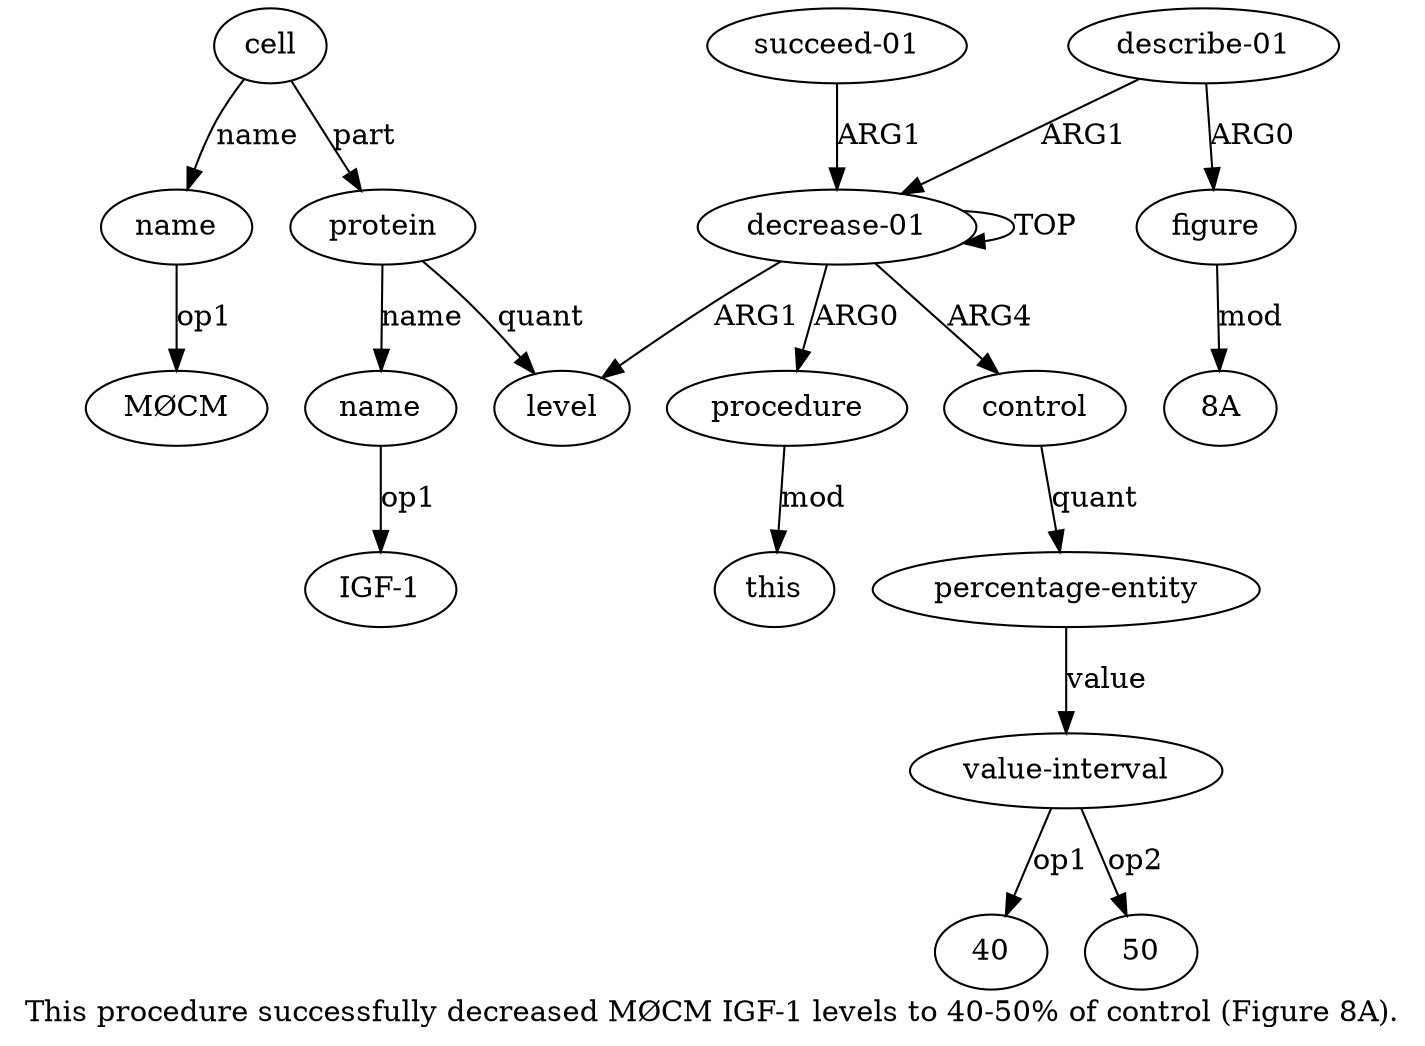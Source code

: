 digraph  {
	graph [label="This procedure successfully decreased MØCM IGF-1 levels to 40-50% of control (Figure 8A)."];
	node [label="\N"];
	"a7 MØCM"	 [color=black,
		gold_ind=-1,
		gold_label=MØCM,
		label=MØCM,
		test_ind=-1,
		test_label=MØCM];
	a11	 [color=black,
		gold_ind=11,
		gold_label="describe-01",
		label="describe-01",
		test_ind=11,
		test_label="describe-01"];
	a12	 [color=black,
		gold_ind=12,
		gold_label=figure,
		label=figure,
		test_ind=12,
		test_label=figure];
	a11 -> a12 [key=0,
	color=black,
	gold_label=ARG0,
	label=ARG0,
	test_label=ARG0];
a0 [color=black,
	gold_ind=0,
	gold_label="decrease-01",
	label="decrease-01",
	test_ind=0,
	test_label="decrease-01"];
a11 -> a0 [key=0,
color=black,
gold_label=ARG1,
label=ARG1,
test_label=ARG1];
a10 [color=black,
gold_ind=10,
gold_label="value-interval",
label="value-interval",
test_ind=10,
test_label="value-interval"];
"a10 40" [color=black,
gold_ind=-1,
gold_label=40,
label=40,
test_ind=-1,
test_label=40];
a10 -> "a10 40" [key=0,
color=black,
gold_label=op1,
label=op1,
test_label=op1];
"a10 50" [color=black,
gold_ind=-1,
gold_label=50,
label=50,
test_ind=-1,
test_label=50];
a10 -> "a10 50" [key=0,
color=black,
gold_label=op2,
label=op2,
test_label=op2];
a13 [color=black,
gold_ind=13,
gold_label="succeed-01",
label="succeed-01",
test_ind=13,
test_label="succeed-01"];
a13 -> a0 [key=0,
color=black,
gold_label=ARG1,
label=ARG1,
test_label=ARG1];
"a12 8A" [color=black,
gold_ind=-1,
gold_label="8A",
label="8A",
test_ind=-1,
test_label="8A"];
a12 -> "a12 8A" [key=0,
color=black,
gold_label=mod,
label=mod,
test_label=mod];
a1 [color=black,
gold_ind=1,
gold_label=procedure,
label=procedure,
test_ind=1,
test_label=procedure];
a2 [color=black,
gold_ind=2,
gold_label=this,
label=this,
test_ind=2,
test_label=this];
a1 -> a2 [key=0,
color=black,
gold_label=mod,
label=mod,
test_label=mod];
a0 -> a1 [key=0,
color=black,
gold_label=ARG0,
label=ARG0,
test_label=ARG0];
a0 -> a0 [key=0,
color=black,
gold_label=TOP,
label=TOP,
test_label=TOP];
a3 [color=black,
gold_ind=3,
gold_label=level,
label=level,
test_ind=3,
test_label=level];
a0 -> a3 [key=0,
color=black,
gold_label=ARG1,
label=ARG1,
test_label=ARG1];
a8 [color=black,
gold_ind=8,
gold_label=control,
label=control,
test_ind=8,
test_label=control];
a0 -> a8 [key=0,
color=black,
gold_label=ARG4,
label=ARG4,
test_label=ARG4];
a5 [color=black,
gold_ind=5,
gold_label=name,
label=name,
test_ind=5,
test_label=name];
"a5 IGF-1" [color=black,
gold_ind=-1,
gold_label="IGF-1",
label="IGF-1",
test_ind=-1,
test_label="IGF-1"];
a5 -> "a5 IGF-1" [key=0,
color=black,
gold_label=op1,
label=op1,
test_label=op1];
a4 [color=black,
gold_ind=4,
gold_label=protein,
label=protein,
test_ind=4,
test_label=protein];
a4 -> a3 [key=0,
color=black,
gold_label=quant,
label=quant,
test_label=quant];
a4 -> a5 [key=0,
color=black,
gold_label=name,
label=name,
test_label=name];
a7 [color=black,
gold_ind=7,
gold_label=name,
label=name,
test_ind=7,
test_label=name];
a7 -> "a7 MØCM" [key=0,
color=black,
gold_label=op1,
label=op1,
test_label=op1];
a6 [color=black,
gold_ind=6,
gold_label=cell,
label=cell,
test_ind=6,
test_label=cell];
a6 -> a4 [key=0,
color=black,
gold_label=part,
label=part,
test_label=part];
a6 -> a7 [key=0,
color=black,
gold_label=name,
label=name,
test_label=name];
a9 [color=black,
gold_ind=9,
gold_label="percentage-entity",
label="percentage-entity",
test_ind=9,
test_label="percentage-entity"];
a9 -> a10 [key=0,
color=black,
gold_label=value,
label=value,
test_label=value];
a8 -> a9 [key=0,
color=black,
gold_label=quant,
label=quant,
test_label=quant];
}
